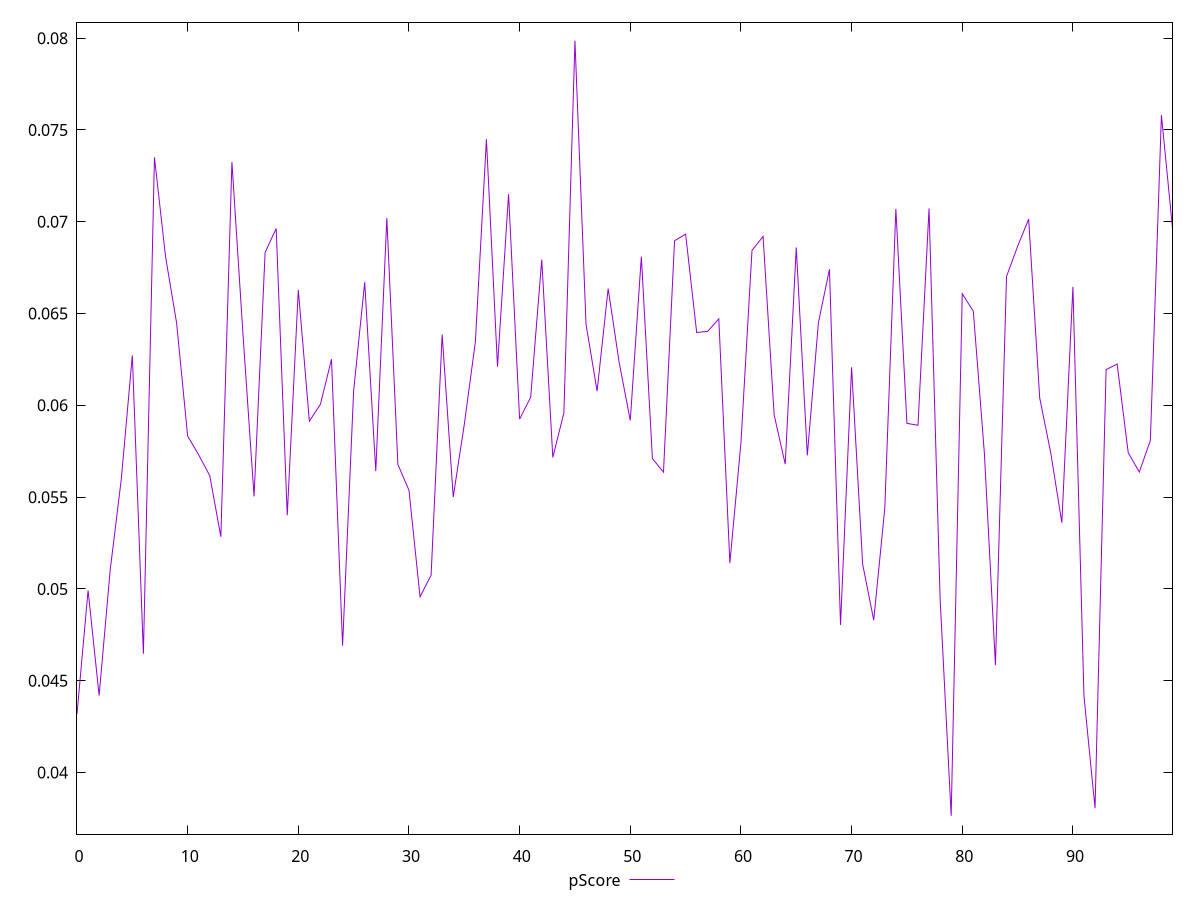 reset

$pScore <<EOF
0 0.04318566325614265
1 0.04991974064013127
2 0.04419601355182601
3 0.051033762083641576
4 0.05596730084101459
5 0.0627242446614873
6 0.046468569605916055
7 0.07350589427352827
8 0.06810705836946768
9 0.06449401997149767
10 0.05832277540621161
11 0.057302689669676055
12 0.056165285162328105
13 0.05284233917623293
14 0.07325189502757151
15 0.06386465170212208
16 0.05504343242758103
17 0.06832642074983236
18 0.06962954975258928
19 0.05401324977522015
20 0.06628673378850325
21 0.05913634826677355
22 0.06006505131194195
23 0.06251336307760891
24 0.04691162278839622
25 0.06079494922177109
26 0.06671056157083405
27 0.056422649650909484
28 0.0702012767304106
29 0.056776272168136466
30 0.05537602786668755
31 0.04957435982267616
32 0.05075466897323444
33 0.06385848046981485
34 0.05500952149743499
35 0.05896198014705578
36 0.06345404495704637
37 0.07449738258267102
38 0.06210996317147549
39 0.07150519671862865
40 0.05924911716450021
41 0.0604514189640889
42 0.06793959289384477
43 0.057166316600635814
44 0.05959441246135111
45 0.07986574248041811
46 0.06442927719402719
47 0.06077266425536182
48 0.06635969497716582
49 0.062318921827678564
50 0.0591795361034948
51 0.06810230254898675
52 0.05710108842619427
53 0.056364013549975445
54 0.06896608969095502
55 0.06932683138488821
56 0.063968299959694
57 0.06403213141403491
58 0.06471158837256696
59 0.051410293706366295
60 0.057956144862468084
61 0.06843961405208926
62 0.06920132926384687
63 0.059485424831722034
64 0.05679950612831991
65 0.06859798271660561
66 0.057275843253214775
67 0.06449925708494497
68 0.0674148848515081
69 0.04803946766388123
70 0.062072463319100823
71 0.05134159196694521
72 0.04830307387873567
73 0.05438890431109472
74 0.07069913310380094
75 0.05902103782446633
76 0.05891650044494273
77 0.07072886197618566
78 0.04946800307253452
79 0.0376453614490988
80 0.06608299315628263
81 0.06512567860815
82 0.05739020584929422
83 0.045849413813021156
84 0.06701903893858874
85 0.06865851106335175
86 0.07013912660859167
87 0.06040149064419803
88 0.05740645118405935
89 0.05360872334658828
90 0.06645190344491958
91 0.044159474940265786
92 0.03805816518630012
93 0.06194723325277707
94 0.062250974718769836
95 0.05741982240817556
96 0.05637001751458143
97 0.0580870590760193
98 0.07580646648955791
99 0.06965272941298878
EOF

set key outside below
set xrange [0:99]
set yrange [0.0366453614490988:0.08086574248041811]
set trange [0.0366453614490988:0.08086574248041811]
set terminal svg size 640, 500 enhanced background rgb 'white'
set output "reports/report_00028_2021-02-24T12-49-42.674Z/interactive/samples/astro/pScore/values.svg"

plot $pScore title "pScore" with line

reset
